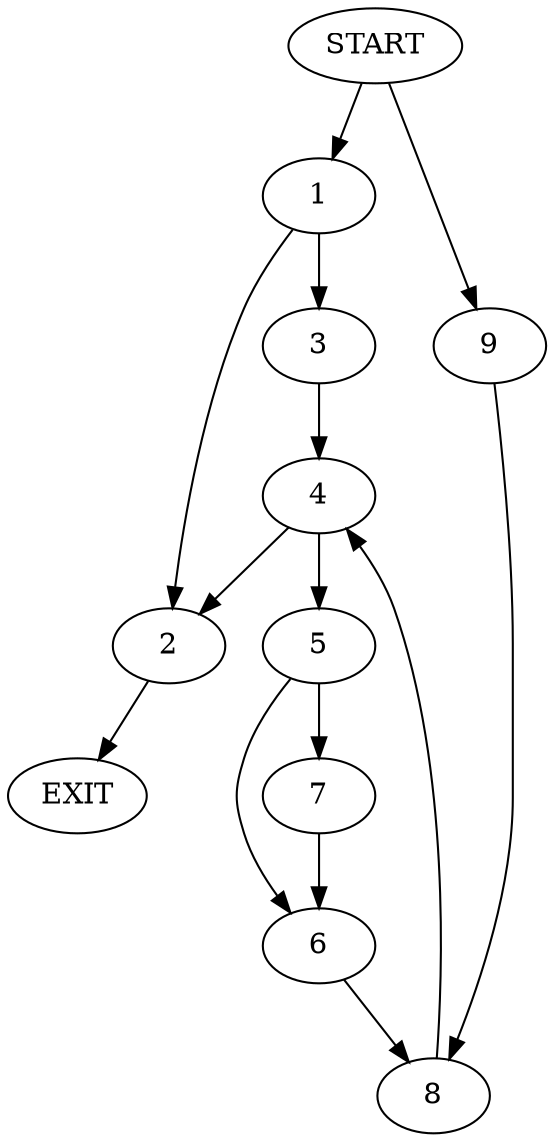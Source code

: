 digraph {
0 [label="START"]
10 [label="EXIT"]
0 -> 1
1 -> 2
1 -> 3
2 -> 10
3 -> 4
4 -> 2
4 -> 5
5 -> 6
5 -> 7
6 -> 8
7 -> 6
8 -> 4
0 -> 9
9 -> 8
}
